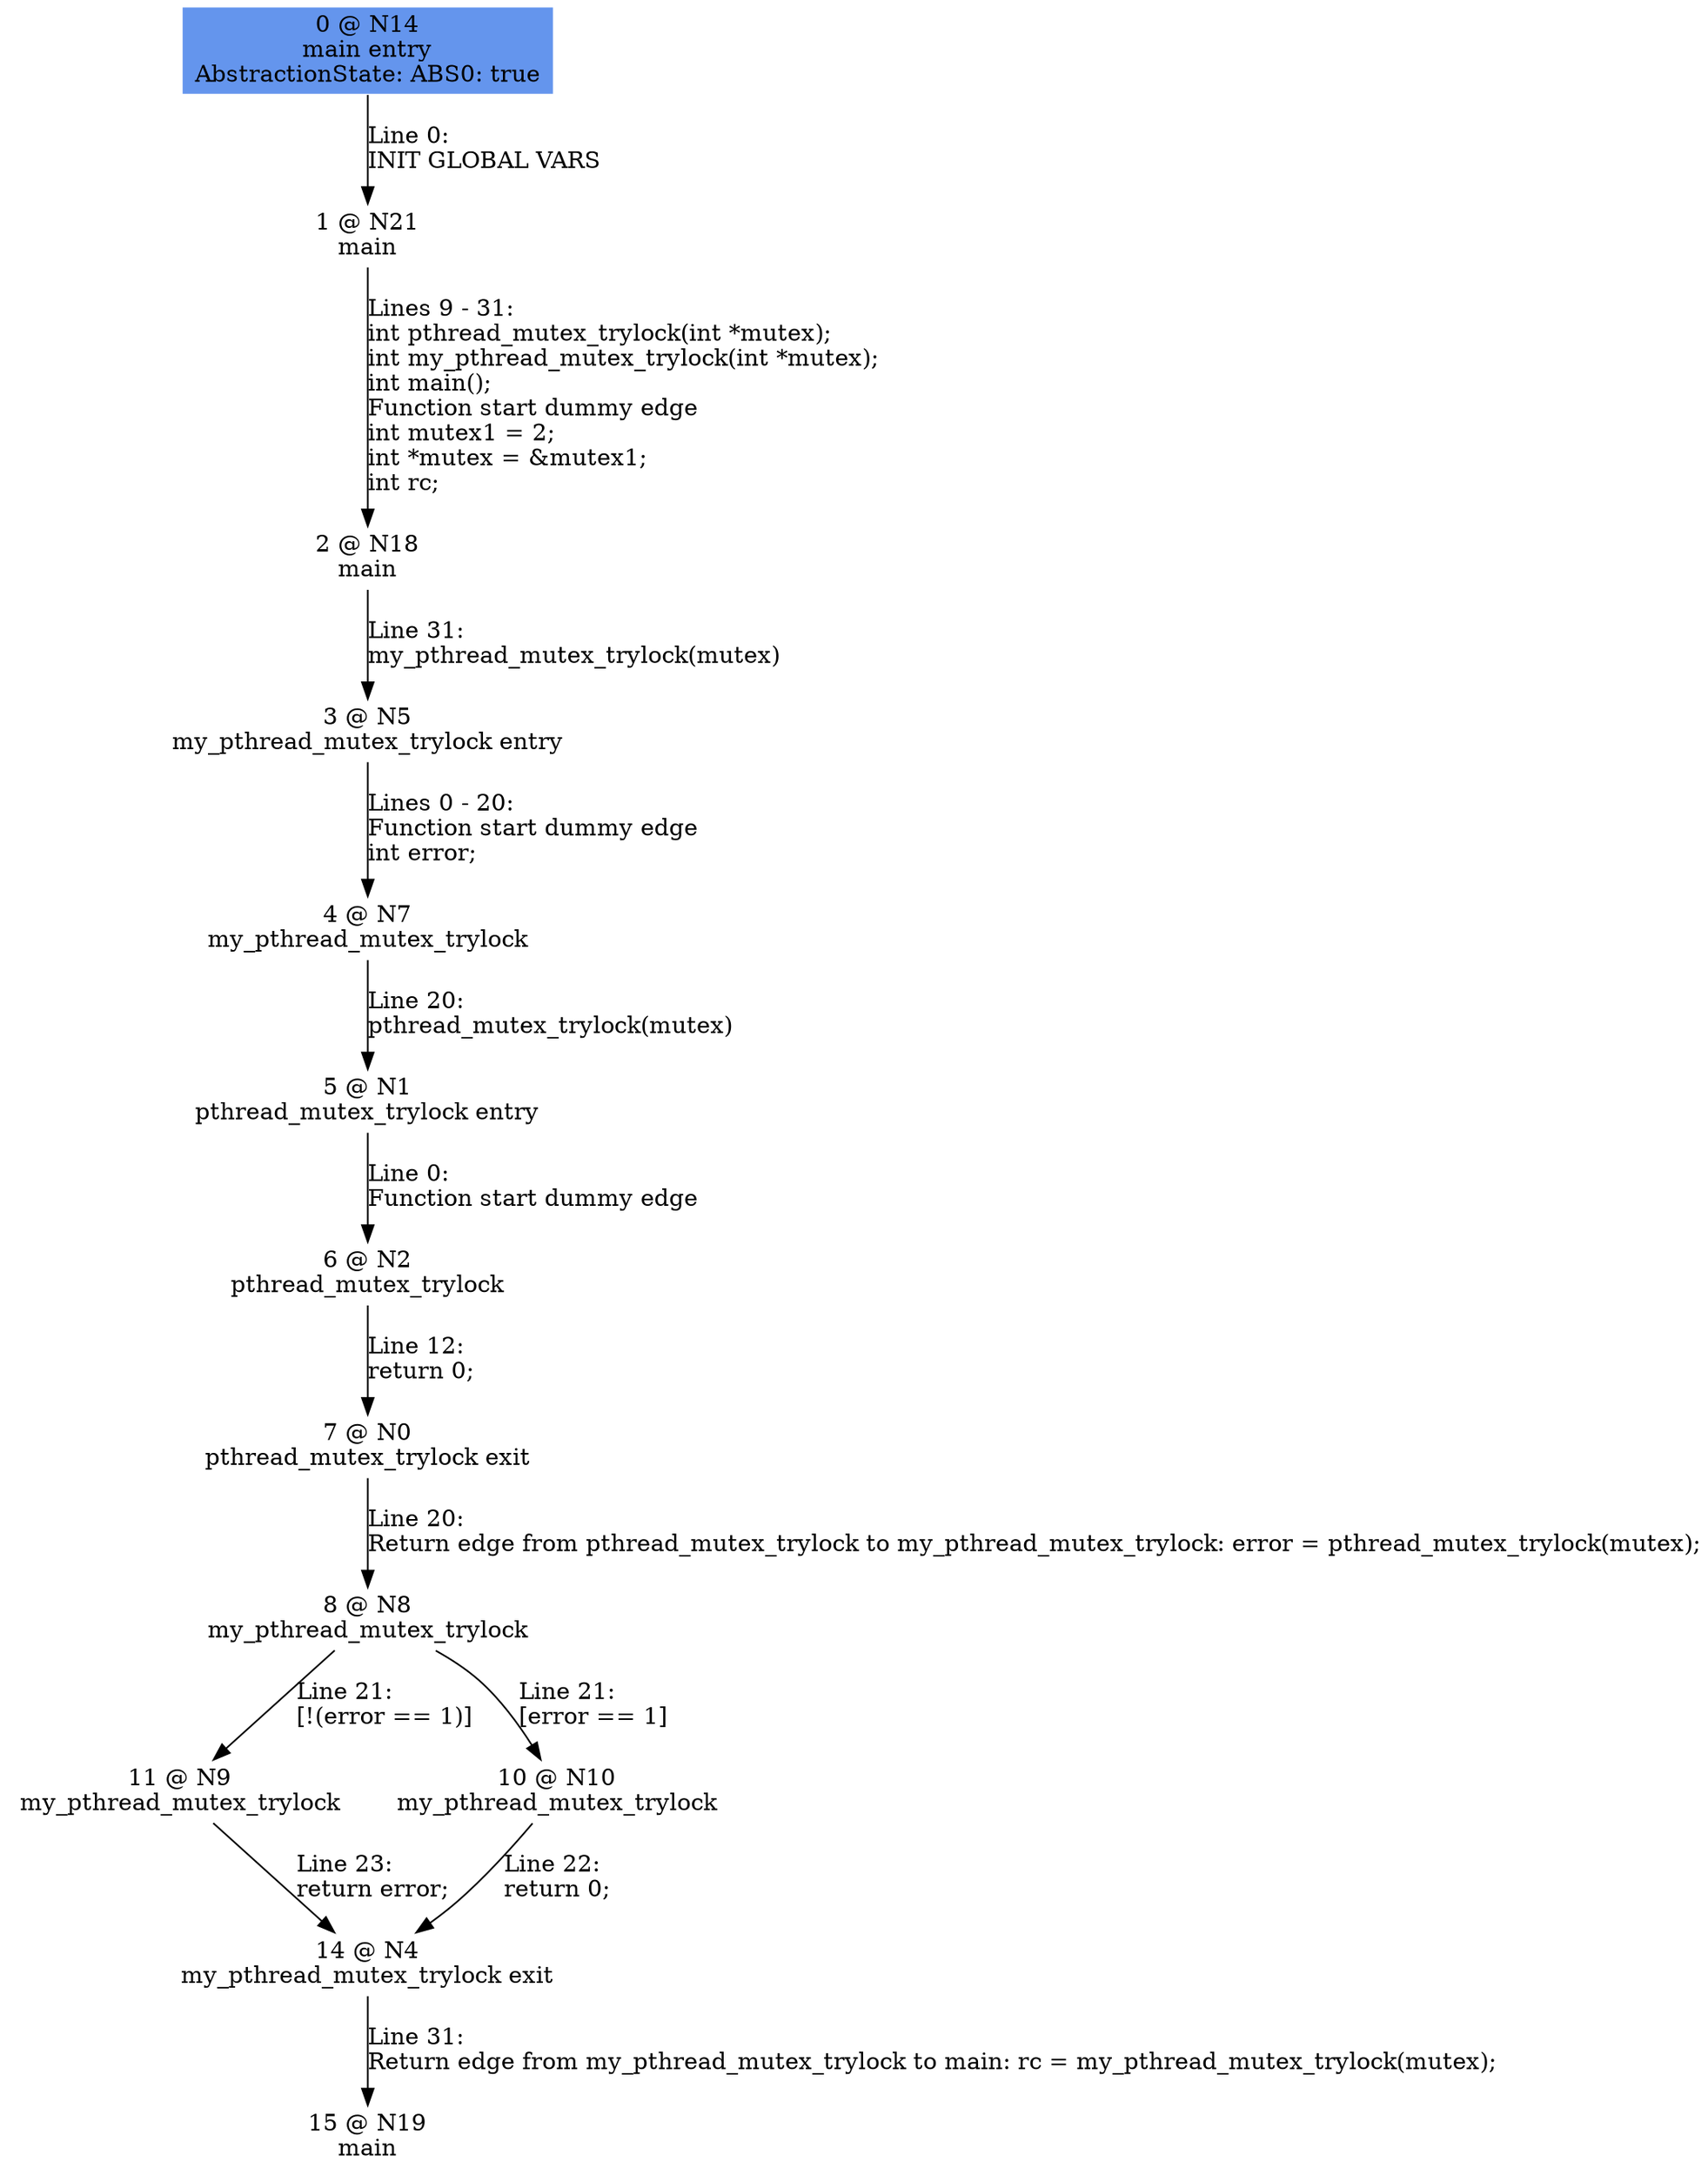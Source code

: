 digraph ARG {
node [style="filled" shape="box" color="white"]
0 [fillcolor="cornflowerblue" label="0 @ N14\nmain entry\nAbstractionState: ABS0: true\n" id="0"]
1 [label="1 @ N21\nmain\n" id="1"]
2 [label="2 @ N18\nmain\n" id="2"]
3 [label="3 @ N5\nmy_pthread_mutex_trylock entry\n" id="3"]
4 [label="4 @ N7\nmy_pthread_mutex_trylock\n" id="4"]
5 [label="5 @ N1\npthread_mutex_trylock entry\n" id="5"]
6 [label="6 @ N2\npthread_mutex_trylock\n" id="6"]
7 [label="7 @ N0\npthread_mutex_trylock exit\n" id="7"]
8 [label="8 @ N8\nmy_pthread_mutex_trylock\n" id="8"]
11 [label="11 @ N9\nmy_pthread_mutex_trylock\n" id="11"]
14 [label="14 @ N4\nmy_pthread_mutex_trylock exit\n" id="14"]
15 [label="15 @ N19\nmain\n" id="15"]
10 [label="10 @ N10\nmy_pthread_mutex_trylock\n" id="10"]
0 -> 1 [label="Line 0: \lINIT GLOBAL VARS\l" id="0 -> 1"]
1 -> 2 [label="Lines 9 - 31: \lint pthread_mutex_trylock(int *mutex);\lint my_pthread_mutex_trylock(int *mutex);\lint main();\lFunction start dummy edge\lint mutex1 = 2;\lint *mutex = &mutex1;\lint rc;\l" id="1 -> 2"]
2 -> 3 [label="Line 31: \lmy_pthread_mutex_trylock(mutex)\l" id="2 -> 3"]
3 -> 4 [label="Lines 0 - 20: \lFunction start dummy edge\lint error;\l" id="3 -> 4"]
4 -> 5 [label="Line 20: \lpthread_mutex_trylock(mutex)\l" id="4 -> 5"]
5 -> 6 [label="Line 0: \lFunction start dummy edge\l" id="5 -> 6"]
6 -> 7 [label="Line 12: \lreturn 0;\l" id="6 -> 7"]
7 -> 8 [label="Line 20: \lReturn edge from pthread_mutex_trylock to my_pthread_mutex_trylock: error = pthread_mutex_trylock(mutex);\l" id="7 -> 8"]
8 -> 10 [label="Line 21: \l[error == 1]\l" id="8 -> 10"]
8 -> 11 [label="Line 21: \l[!(error == 1)]\l" id="8 -> 11"]
11 -> 14 [label="Line 23: \lreturn error;\l" id="11 -> 14"]
14 -> 15 [label="Line 31: \lReturn edge from my_pthread_mutex_trylock to main: rc = my_pthread_mutex_trylock(mutex);\l" id="14 -> 15"]
10 -> 14 [label="Line 22: \lreturn 0;\l" id="10 -> 14"]
}
